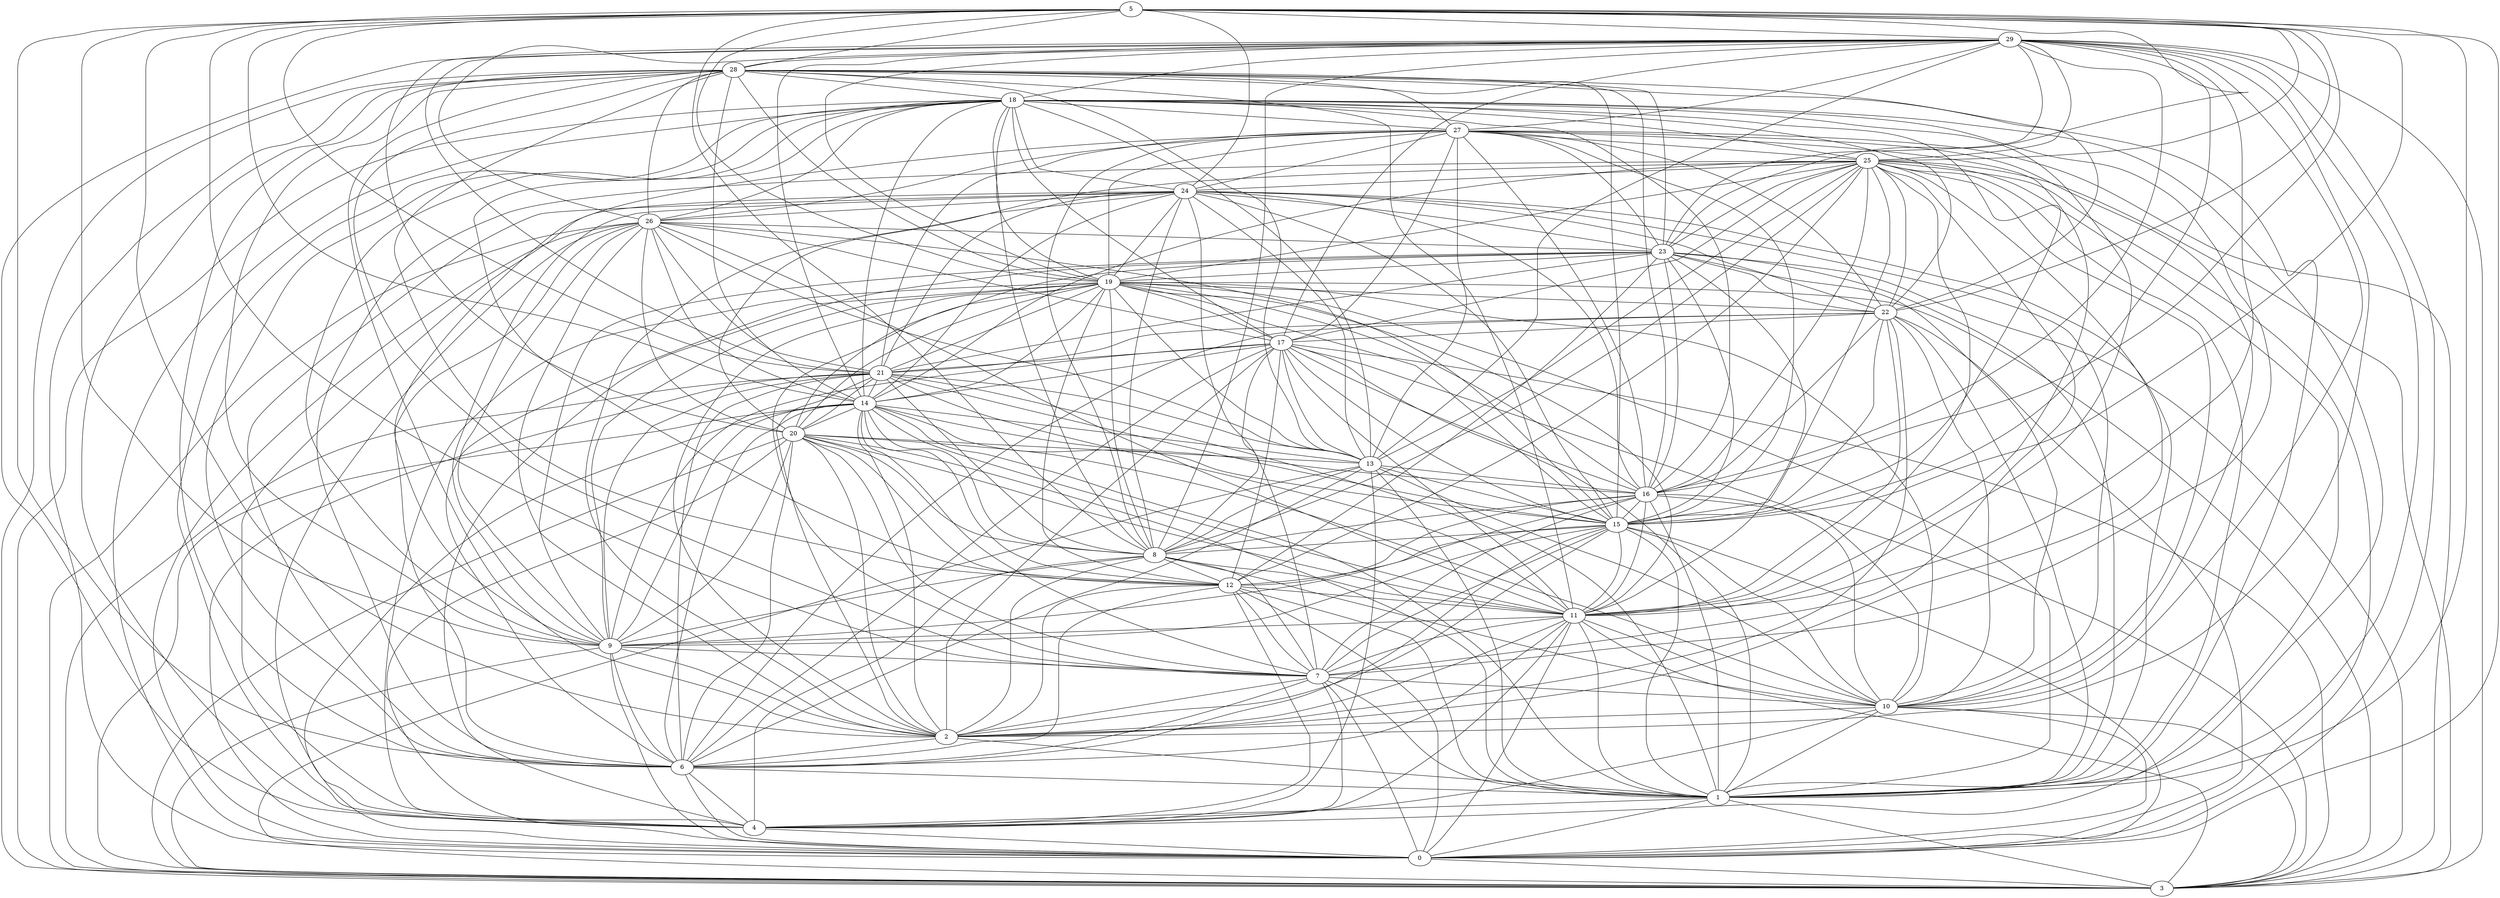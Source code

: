 graph G {
  5;
  29;
  28;
  18;
  27;
  25;
  24;
  26;
  23;
  19;
  22;
  17;
  21;
  14;
  20;
  13;
  16;
  15;
  8;
  12;
  11;
  9;
  7;
  10;
  2;
  6;
  1;
  4;
  0;
  3;
   5 -- 2;
   5 -- 0;
   5 -- 1;
   5 -- 8;
   5 -- 14;
   5 -- 15;
   5 -- 16;
   5 -- 21;
   5 -- 22;
   5 -- 23;
   5 -- 28;
   5 -- 6;
   5 -- 7;
   5 -- 9;
   5 -- 19;
   5 -- 24;
   5 -- 25;
   5 -- 29;
   29 -- 0;
   29 -- 1;
   29 -- 3;
   29 -- 4;
   29 -- 8;
   29 -- 10;
   29 -- 11;
   29 -- 14;
   29 -- 16;
   29 -- 17;
   29 -- 18;
   29 -- 19;
   29 -- 23;
   29 -- 25;
   29 -- 27;
   29 -- 2;
   29 -- 13;
   29 -- 15;
   29 -- 20;
   29 -- 21;
   29 -- 26;
   29 -- 28;
   28 -- 0;
   28 -- 3;
   28 -- 7;
   28 -- 11;
   28 -- 12;
   28 -- 13;
   28 -- 14;
   28 -- 16;
   28 -- 19;
   28 -- 22;
   28 -- 23;
   28 -- 26;
   28 -- 27;
   28 -- 1;
   28 -- 2;
   28 -- 4;
   28 -- 6;
   28 -- 9;
   28 -- 15;
   28 -- 18;
   18 -- 1;
   18 -- 4;
   18 -- 6;
   18 -- 7;
   18 -- 8;
   18 -- 9;
   18 -- 14;
   18 -- 17;
   18 -- 0;
   18 -- 3;
   18 -- 11;
   18 -- 12;
   18 -- 13;
   18 -- 15;
   18 -- 16;
   18 -- 22;
   18 -- 24;
   18 -- 19;
   18 -- 25;
   18 -- 26;
   18 -- 27;
   27 -- 8;
   27 -- 11;
   27 -- 13;
   27 -- 15;
   27 -- 16;
   27 -- 17;
   27 -- 19;
   27 -- 21;
   27 -- 22;
   27 -- 23;
   27 -- 24;
   27 -- 26;
   27 -- 3;
   27 -- 9;
   27 -- 10;
   27 -- 25;
   25 -- 0;
   25 -- 2;
   25 -- 3;
   25 -- 4;
   25 -- 7;
   25 -- 10;
   25 -- 11;
   25 -- 13;
   25 -- 14;
   25 -- 15;
   25 -- 19;
   25 -- 20;
   25 -- 22;
   25 -- 1;
   25 -- 6;
   25 -- 8;
   25 -- 12;
   25 -- 16;
   25 -- 17;
   25 -- 23;
   25 -- 24;
   24 -- 1;
   24 -- 2;
   24 -- 4;
   24 -- 7;
   24 -- 8;
   24 -- 9;
   24 -- 10;
   24 -- 14;
   24 -- 16;
   24 -- 21;
   24 -- 22;
   24 -- 23;
   24 -- 6;
   24 -- 13;
   24 -- 15;
   24 -- 19;
   24 -- 26;
   26 -- 0;
   26 -- 2;
   26 -- 3;
   26 -- 6;
   26 -- 9;
   26 -- 11;
   26 -- 14;
   26 -- 15;
   26 -- 17;
   26 -- 4;
   26 -- 13;
   26 -- 20;
   26 -- 21;
   26 -- 23;
   23 -- 4;
   23 -- 9;
   23 -- 16;
   23 -- 20;
   23 -- 21;
   23 -- 22;
   23 -- 1;
   23 -- 3;
   23 -- 10;
   23 -- 11;
   23 -- 12;
   23 -- 15;
   23 -- 19;
   19 -- 1;
   19 -- 3;
   19 -- 4;
   19 -- 8;
   19 -- 11;
   19 -- 12;
   19 -- 13;
   19 -- 14;
   19 -- 15;
   19 -- 16;
   19 -- 17;
   19 -- 2;
   19 -- 6;
   19 -- 7;
   19 -- 9;
   19 -- 10;
   19 -- 20;
   19 -- 21;
   19 -- 22;
   22 -- 0;
   22 -- 2;
   22 -- 6;
   22 -- 10;
   22 -- 11;
   22 -- 15;
   22 -- 16;
   22 -- 21;
   22 -- 1;
   22 -- 17;
   17 -- 1;
   17 -- 2;
   17 -- 6;
   17 -- 8;
   17 -- 9;
   17 -- 10;
   17 -- 11;
   17 -- 12;
   17 -- 13;
   17 -- 15;
   17 -- 3;
   17 -- 14;
   17 -- 16;
   17 -- 21;
   21 -- 2;
   21 -- 3;
   21 -- 6;
   21 -- 8;
   21 -- 9;
   21 -- 15;
   21 -- 20;
   21 -- 0;
   21 -- 1;
   21 -- 11;
   21 -- 13;
   21 -- 14;
   14 -- 0;
   14 -- 1;
   14 -- 3;
   14 -- 6;
   14 -- 7;
   14 -- 8;
   14 -- 11;
   14 -- 12;
   14 -- 13;
   14 -- 2;
   14 -- 9;
   14 -- 15;
   14 -- 16;
   14 -- 20;
   20 -- 0;
   20 -- 1;
   20 -- 2;
   20 -- 6;
   20 -- 7;
   20 -- 8;
   20 -- 9;
   20 -- 10;
   20 -- 11;
   20 -- 3;
   20 -- 12;
   20 -- 13;
   13 -- 1;
   13 -- 6;
   13 -- 8;
   13 -- 3;
   13 -- 4;
   13 -- 10;
   13 -- 15;
   13 -- 16;
   16 -- 7;
   16 -- 9;
   16 -- 10;
   16 -- 12;
   16 -- 1;
   16 -- 3;
   16 -- 8;
   16 -- 11;
   16 -- 15;
   15 -- 0;
   15 -- 1;
   15 -- 6;
   15 -- 7;
   15 -- 9;
   15 -- 10;
   15 -- 11;
   15 -- 12;
   15 -- 2;
   15 -- 8;
   8 -- 2;
   8 -- 4;
   8 -- 7;
   8 -- 9;
   8 -- 10;
   8 -- 11;
   8 -- 12;
   12 -- 0;
   12 -- 1;
   12 -- 2;
   12 -- 6;
   12 -- 4;
   12 -- 7;
   12 -- 11;
   11 -- 1;
   11 -- 2;
   11 -- 6;
   11 -- 10;
   11 -- 0;
   11 -- 3;
   11 -- 4;
   11 -- 7;
   11 -- 9;
   9 -- 0;
   9 -- 2;
   9 -- 3;
   9 -- 6;
   9 -- 7;
   7 -- 1;
   7 -- 2;
   7 -- 6;
   7 -- 0;
   7 -- 4;
   7 -- 10;
   10 -- 0;
   10 -- 1;
   10 -- 3;
   10 -- 4;
   10 -- 2;
   2 -- 1;
   2 -- 6;
   6 -- 4;
   6 -- 0;
   6 -- 1;
   1 -- 0;
   1 -- 3;
   1 -- 4;
   4 -- 0;
   0 -- 3;
}
